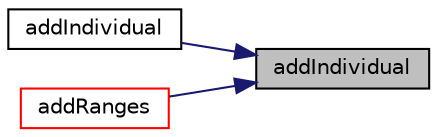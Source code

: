 digraph "addIndividual"
{
 // LATEX_PDF_SIZE
  edge [fontname="Helvetica",fontsize="10",labelfontname="Helvetica",labelfontsize="10"];
  node [fontname="Helvetica",fontsize="10",shape=record];
  rankdir="RL";
  Node1 [label="addIndividual",height=0.2,width=0.4,color="black", fillcolor="grey75", style="filled", fontcolor="black",tooltip=" "];
  Node1 -> Node2 [dir="back",color="midnightblue",fontsize="10",style="solid",fontname="Helvetica"];
  Node2 [label="addIndividual",height=0.2,width=0.4,color="black", fillcolor="white", style="filled",URL="$classpFlow_1_1combinedRange.html#a504ecdaa95ec099d8d9d90f11e361141",tooltip=" "];
  Node1 -> Node3 [dir="back",color="midnightblue",fontsize="10",style="solid",fontname="Helvetica"];
  Node3 [label="addRanges",height=0.2,width=0.4,color="red", fillcolor="white", style="filled",URL="$classpFlow_1_1combinedRange.html#adbbd1401a0edfb24f13accc47e8c85b9",tooltip=" "];
}
